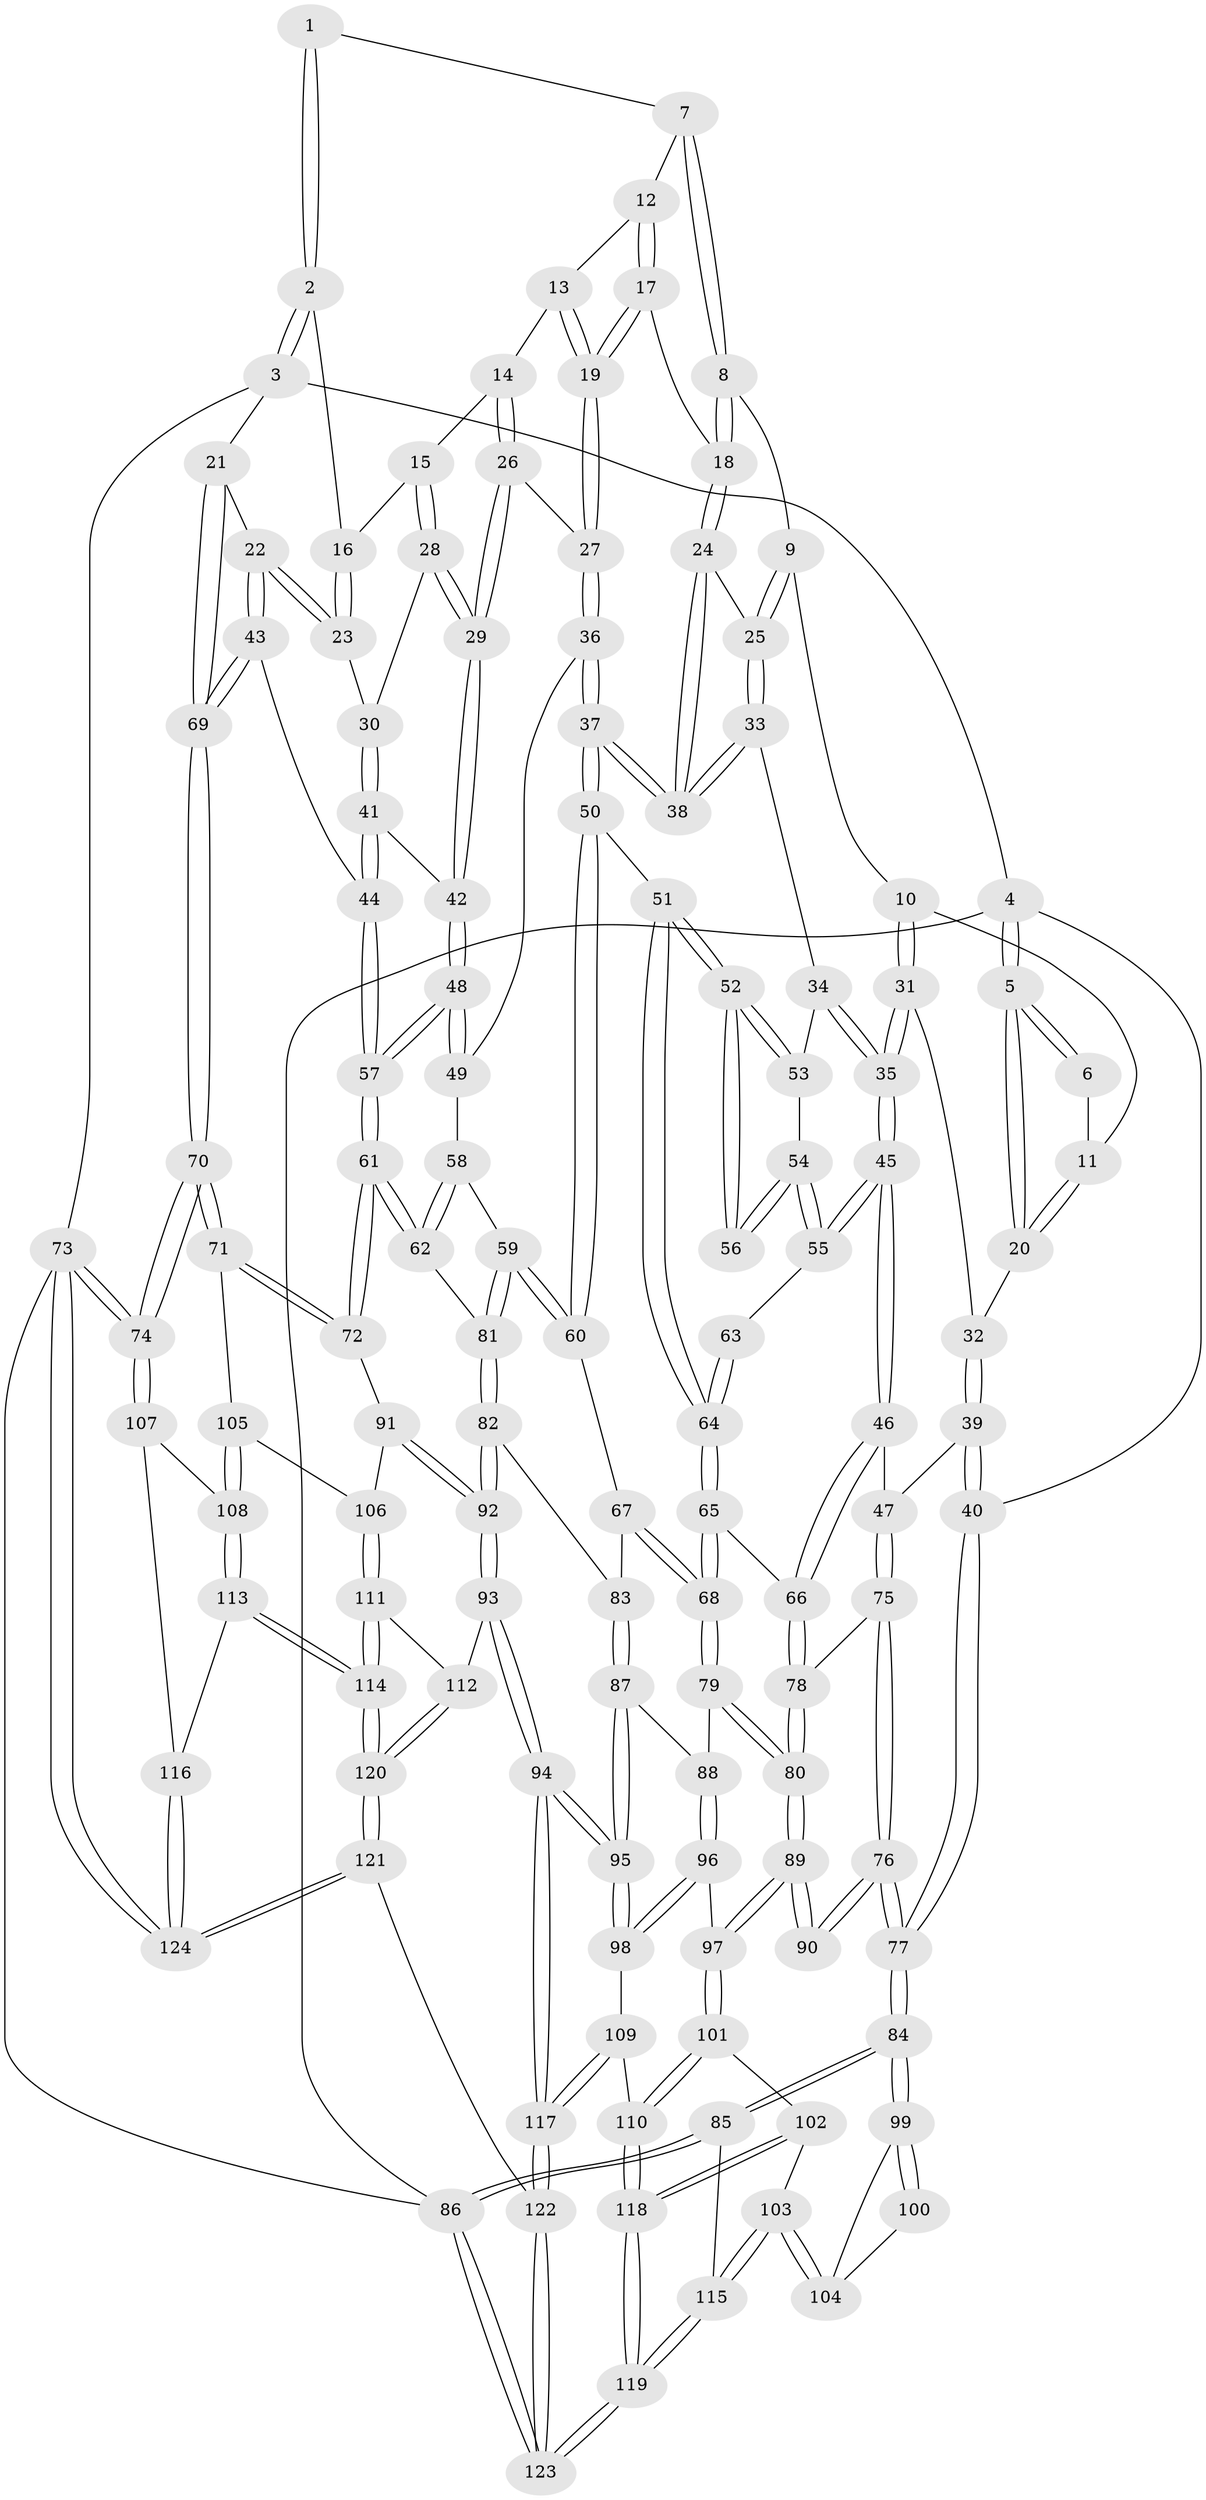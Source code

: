 // Generated by graph-tools (version 1.1) at 2025/59/03/09/25 04:59:57]
// undirected, 124 vertices, 307 edges
graph export_dot {
graph [start="1"]
  node [color=gray90,style=filled];
  1 [pos="+0.4395340647055795+0"];
  2 [pos="+0.9808825511739432+0"];
  3 [pos="+1+0"];
  4 [pos="+0+0"];
  5 [pos="+0+0"];
  6 [pos="+0.3824065725264926+0"];
  7 [pos="+0.45106273864421875+0"];
  8 [pos="+0.47037563293475465+0.09075885046008912"];
  9 [pos="+0.32289395394110876+0.12631631494309767"];
  10 [pos="+0.2990807479759086+0.11396185322860788"];
  11 [pos="+0.29063240570399074+0.09725458626346516"];
  12 [pos="+0.6025255072670181+0.05943190170892623"];
  13 [pos="+0.6374979608578759+0.08165901326244139"];
  14 [pos="+0.7411131564166393+0.07239477236279342"];
  15 [pos="+0.7746031364608339+0.04700714310752528"];
  16 [pos="+0.7836541664569335+0.032342746184704715"];
  17 [pos="+0.5292343894804129+0.1384992612204433"];
  18 [pos="+0.4795546968641659+0.12184785446553154"];
  19 [pos="+0.5785696688498326+0.16779287497938009"];
  20 [pos="+0.13936045760876195+0.11675288573186787"];
  21 [pos="+1+0"];
  22 [pos="+0.9976385437927691+0.1872673621846964"];
  23 [pos="+0.8909894868550435+0.20830985489786258"];
  24 [pos="+0.4744635164650669+0.13096205911515688"];
  25 [pos="+0.39579129371828414+0.2014372959474359"];
  26 [pos="+0.6837401945778276+0.1895691191487983"];
  27 [pos="+0.6024626756197401+0.20657402251046478"];
  28 [pos="+0.8043665276443437+0.17857898931566574"];
  29 [pos="+0.7365808837103109+0.258856971127811"];
  30 [pos="+0.8552422068710754+0.22181163391338166"];
  31 [pos="+0.271007867360188+0.21537763693766374"];
  32 [pos="+0.15099258010972175+0.17947910615427176"];
  33 [pos="+0.3948732844364259+0.2052383788734993"];
  34 [pos="+0.37068486048764676+0.24151132388674032"];
  35 [pos="+0.28874862723867273+0.2525076460349988"];
  36 [pos="+0.5730578784193908+0.2939117687793707"];
  37 [pos="+0.5276004039253428+0.31046623788871647"];
  38 [pos="+0.5063354034801167+0.27712657840874655"];
  39 [pos="+0.10309043285433142+0.3379206016675873"];
  40 [pos="+0+0.2615394543339528"];
  41 [pos="+0.8518897613055734+0.23126303149817962"];
  42 [pos="+0.7430473093526038+0.29225565732526426"];
  43 [pos="+0.8935284057934505+0.38943346233141146"];
  44 [pos="+0.8805712647213417+0.3888188569934751"];
  45 [pos="+0.23725561779320595+0.35445777228187847"];
  46 [pos="+0.19039149586649187+0.38017287353992596"];
  47 [pos="+0.15293690397457615+0.38636404701304616"];
  48 [pos="+0.7384969733140443+0.3334999931388767"];
  49 [pos="+0.6242525719781673+0.32311103588856804"];
  50 [pos="+0.4779320211694758+0.3677463996063012"];
  51 [pos="+0.4743453391776353+0.3672711197080595"];
  52 [pos="+0.4605906673680341+0.35983045532748276"];
  53 [pos="+0.37912324503068967+0.2600351052464512"];
  54 [pos="+0.34328132754259433+0.3383727461180017"];
  55 [pos="+0.2628063142520815+0.35864521546694716"];
  56 [pos="+0.43499251751139456+0.35875767244186285"];
  57 [pos="+0.7912298946154556+0.4086665432907036"];
  58 [pos="+0.6220748905269817+0.3701484564478491"];
  59 [pos="+0.5976705957236712+0.4828982637641285"];
  60 [pos="+0.4828364078520892+0.38074580024510896"];
  61 [pos="+0.7480182030939115+0.49027979295231033"];
  62 [pos="+0.7274611289883707+0.49052461360937016"];
  63 [pos="+0.3240477037390042+0.3927660289157153"];
  64 [pos="+0.3676630871892343+0.44147297769314475"];
  65 [pos="+0.35641706556546154+0.4821367620548677"];
  66 [pos="+0.3117648979124904+0.48939624120362063"];
  67 [pos="+0.4503860851674914+0.5059095331234768"];
  68 [pos="+0.40602515277186174+0.5283340866971479"];
  69 [pos="+1+0.5640328746714147"];
  70 [pos="+1+0.5675077028549759"];
  71 [pos="+0.9303278227177292+0.6594429847358876"];
  72 [pos="+0.7827450118125968+0.5987027945361202"];
  73 [pos="+1+1"];
  74 [pos="+1+0.8919296879946362"];
  75 [pos="+0.13306581337616488+0.48138830547473976"];
  76 [pos="+0.11130764048054662+0.5593536574771742"];
  77 [pos="+0+0.5869600053567939"];
  78 [pos="+0.2973915970064142+0.5227611841252501"];
  79 [pos="+0.39389171966728337+0.5868517406367348"];
  80 [pos="+0.27982950308439214+0.604286197132434"];
  81 [pos="+0.6069265955293867+0.4986968988776651"];
  82 [pos="+0.5734043117894358+0.5471928103431147"];
  83 [pos="+0.5135490325654881+0.5392345511576034"];
  84 [pos="+0+0.834810276279953"];
  85 [pos="+0+0.8678043533879648"];
  86 [pos="+0+1"];
  87 [pos="+0.43621923854374056+0.6246040203979317"];
  88 [pos="+0.39952084544235317+0.594131360430293"];
  89 [pos="+0.21420731043516927+0.6554394996962918"];
  90 [pos="+0.1623508445504967+0.6312001316818576"];
  91 [pos="+0.690085515743192+0.6902334561864016"];
  92 [pos="+0.5776611809309481+0.750297876446419"];
  93 [pos="+0.5649307042045996+0.7683798105147512"];
  94 [pos="+0.5396189734502492+0.7772828649137886"];
  95 [pos="+0.5365265336190953+0.7761711356539286"];
  96 [pos="+0.32105583863314396+0.7532875839048115"];
  97 [pos="+0.2440811630238045+0.7085812077658291"];
  98 [pos="+0.35203002181059256+0.7777934717082915"];
  99 [pos="+0+0.7684674655365696"];
  100 [pos="+0.13262309149039517+0.6666074133465837"];
  101 [pos="+0.1815368406943664+0.8223213396200008"];
  102 [pos="+0.12729566658688019+0.844902172488507"];
  103 [pos="+0.12663972449088343+0.8450895597408463"];
  104 [pos="+0.09420273376163942+0.7889183151399692"];
  105 [pos="+0.9067022189855984+0.7179196064773623"];
  106 [pos="+0.8299036452918628+0.790715671085288"];
  107 [pos="+1+0.8540734756922547"];
  108 [pos="+0.9393894031053958+0.8219687029669636"];
  109 [pos="+0.3272024377842138+0.8367273115672116"];
  110 [pos="+0.25603915270130373+0.9065729403481847"];
  111 [pos="+0.817154486557145+0.8222080686584626"];
  112 [pos="+0.6639686147672132+0.8452302379644545"];
  113 [pos="+0.88573233654879+0.9050362417681086"];
  114 [pos="+0.8528429988187184+0.9032467357828395"];
  115 [pos="+0.08276746066418622+0.9043705006281119"];
  116 [pos="+0.9121246844889996+0.920679603638972"];
  117 [pos="+0.45134772831776226+1"];
  118 [pos="+0.24592699158227385+0.9610697027585662"];
  119 [pos="+0.2302713674387961+1"];
  120 [pos="+0.7459105020062713+1"];
  121 [pos="+0.7243666359849564+1"];
  122 [pos="+0.4452629773033162+1"];
  123 [pos="+0.2553992289387618+1"];
  124 [pos="+1+1"];
  1 -- 2;
  1 -- 2;
  1 -- 7;
  2 -- 3;
  2 -- 3;
  2 -- 16;
  3 -- 4;
  3 -- 21;
  3 -- 73;
  4 -- 5;
  4 -- 5;
  4 -- 40;
  4 -- 86;
  5 -- 6;
  5 -- 6;
  5 -- 20;
  5 -- 20;
  6 -- 11;
  7 -- 8;
  7 -- 8;
  7 -- 12;
  8 -- 9;
  8 -- 18;
  8 -- 18;
  9 -- 10;
  9 -- 25;
  9 -- 25;
  10 -- 11;
  10 -- 31;
  10 -- 31;
  11 -- 20;
  11 -- 20;
  12 -- 13;
  12 -- 17;
  12 -- 17;
  13 -- 14;
  13 -- 19;
  13 -- 19;
  14 -- 15;
  14 -- 26;
  14 -- 26;
  15 -- 16;
  15 -- 28;
  15 -- 28;
  16 -- 23;
  16 -- 23;
  17 -- 18;
  17 -- 19;
  17 -- 19;
  18 -- 24;
  18 -- 24;
  19 -- 27;
  19 -- 27;
  20 -- 32;
  21 -- 22;
  21 -- 69;
  21 -- 69;
  22 -- 23;
  22 -- 23;
  22 -- 43;
  22 -- 43;
  23 -- 30;
  24 -- 25;
  24 -- 38;
  24 -- 38;
  25 -- 33;
  25 -- 33;
  26 -- 27;
  26 -- 29;
  26 -- 29;
  27 -- 36;
  27 -- 36;
  28 -- 29;
  28 -- 29;
  28 -- 30;
  29 -- 42;
  29 -- 42;
  30 -- 41;
  30 -- 41;
  31 -- 32;
  31 -- 35;
  31 -- 35;
  32 -- 39;
  32 -- 39;
  33 -- 34;
  33 -- 38;
  33 -- 38;
  34 -- 35;
  34 -- 35;
  34 -- 53;
  35 -- 45;
  35 -- 45;
  36 -- 37;
  36 -- 37;
  36 -- 49;
  37 -- 38;
  37 -- 38;
  37 -- 50;
  37 -- 50;
  39 -- 40;
  39 -- 40;
  39 -- 47;
  40 -- 77;
  40 -- 77;
  41 -- 42;
  41 -- 44;
  41 -- 44;
  42 -- 48;
  42 -- 48;
  43 -- 44;
  43 -- 69;
  43 -- 69;
  44 -- 57;
  44 -- 57;
  45 -- 46;
  45 -- 46;
  45 -- 55;
  45 -- 55;
  46 -- 47;
  46 -- 66;
  46 -- 66;
  47 -- 75;
  47 -- 75;
  48 -- 49;
  48 -- 49;
  48 -- 57;
  48 -- 57;
  49 -- 58;
  50 -- 51;
  50 -- 60;
  50 -- 60;
  51 -- 52;
  51 -- 52;
  51 -- 64;
  51 -- 64;
  52 -- 53;
  52 -- 53;
  52 -- 56;
  52 -- 56;
  53 -- 54;
  54 -- 55;
  54 -- 55;
  54 -- 56;
  54 -- 56;
  55 -- 63;
  57 -- 61;
  57 -- 61;
  58 -- 59;
  58 -- 62;
  58 -- 62;
  59 -- 60;
  59 -- 60;
  59 -- 81;
  59 -- 81;
  60 -- 67;
  61 -- 62;
  61 -- 62;
  61 -- 72;
  61 -- 72;
  62 -- 81;
  63 -- 64;
  63 -- 64;
  64 -- 65;
  64 -- 65;
  65 -- 66;
  65 -- 68;
  65 -- 68;
  66 -- 78;
  66 -- 78;
  67 -- 68;
  67 -- 68;
  67 -- 83;
  68 -- 79;
  68 -- 79;
  69 -- 70;
  69 -- 70;
  70 -- 71;
  70 -- 71;
  70 -- 74;
  70 -- 74;
  71 -- 72;
  71 -- 72;
  71 -- 105;
  72 -- 91;
  73 -- 74;
  73 -- 74;
  73 -- 124;
  73 -- 124;
  73 -- 86;
  74 -- 107;
  74 -- 107;
  75 -- 76;
  75 -- 76;
  75 -- 78;
  76 -- 77;
  76 -- 77;
  76 -- 90;
  76 -- 90;
  77 -- 84;
  77 -- 84;
  78 -- 80;
  78 -- 80;
  79 -- 80;
  79 -- 80;
  79 -- 88;
  80 -- 89;
  80 -- 89;
  81 -- 82;
  81 -- 82;
  82 -- 83;
  82 -- 92;
  82 -- 92;
  83 -- 87;
  83 -- 87;
  84 -- 85;
  84 -- 85;
  84 -- 99;
  84 -- 99;
  85 -- 86;
  85 -- 86;
  85 -- 115;
  86 -- 123;
  86 -- 123;
  87 -- 88;
  87 -- 95;
  87 -- 95;
  88 -- 96;
  88 -- 96;
  89 -- 90;
  89 -- 90;
  89 -- 97;
  89 -- 97;
  91 -- 92;
  91 -- 92;
  91 -- 106;
  92 -- 93;
  92 -- 93;
  93 -- 94;
  93 -- 94;
  93 -- 112;
  94 -- 95;
  94 -- 95;
  94 -- 117;
  94 -- 117;
  95 -- 98;
  95 -- 98;
  96 -- 97;
  96 -- 98;
  96 -- 98;
  97 -- 101;
  97 -- 101;
  98 -- 109;
  99 -- 100;
  99 -- 100;
  99 -- 104;
  100 -- 104;
  101 -- 102;
  101 -- 110;
  101 -- 110;
  102 -- 103;
  102 -- 118;
  102 -- 118;
  103 -- 104;
  103 -- 104;
  103 -- 115;
  103 -- 115;
  105 -- 106;
  105 -- 108;
  105 -- 108;
  106 -- 111;
  106 -- 111;
  107 -- 108;
  107 -- 116;
  108 -- 113;
  108 -- 113;
  109 -- 110;
  109 -- 117;
  109 -- 117;
  110 -- 118;
  110 -- 118;
  111 -- 112;
  111 -- 114;
  111 -- 114;
  112 -- 120;
  112 -- 120;
  113 -- 114;
  113 -- 114;
  113 -- 116;
  114 -- 120;
  114 -- 120;
  115 -- 119;
  115 -- 119;
  116 -- 124;
  116 -- 124;
  117 -- 122;
  117 -- 122;
  118 -- 119;
  118 -- 119;
  119 -- 123;
  119 -- 123;
  120 -- 121;
  120 -- 121;
  121 -- 122;
  121 -- 124;
  121 -- 124;
  122 -- 123;
  122 -- 123;
}
